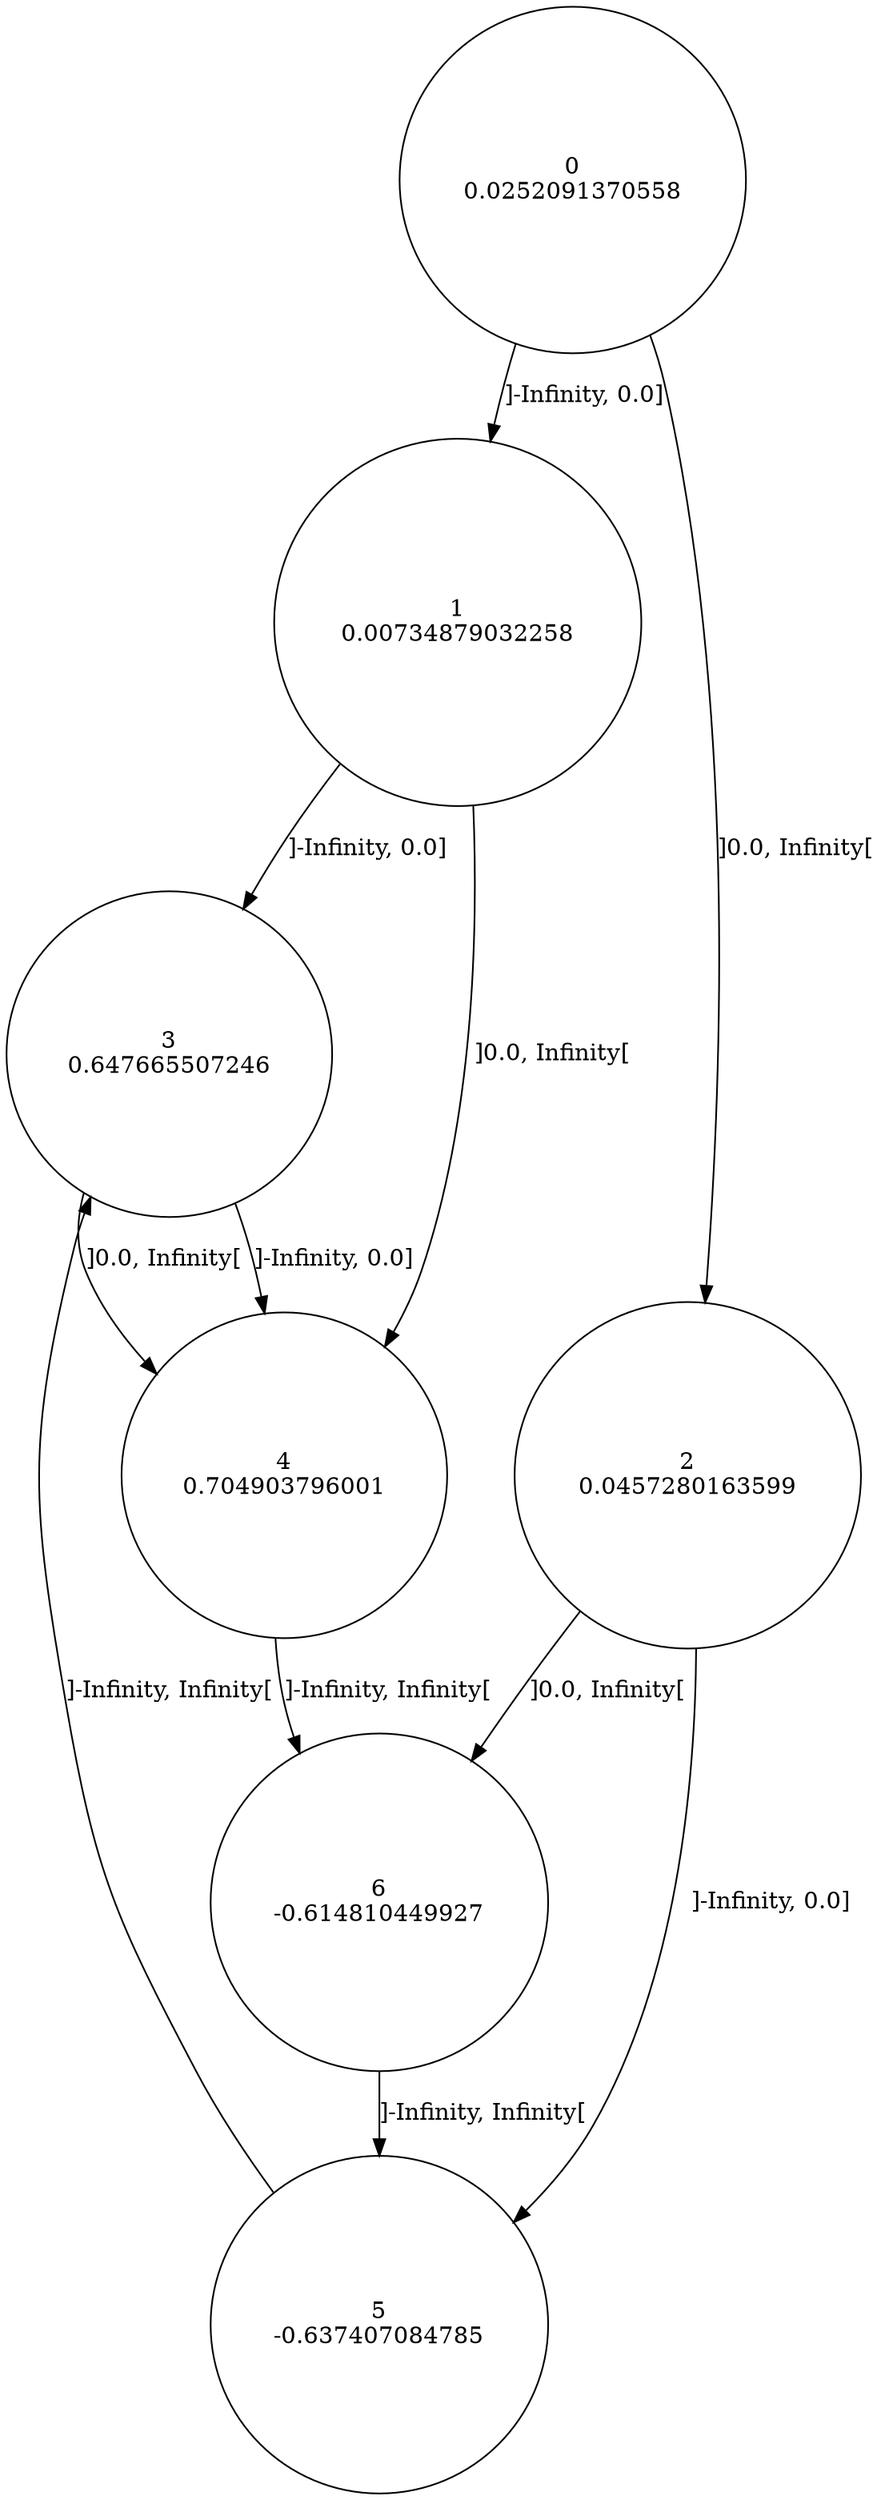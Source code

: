 digraph a {
0 [shape=circle, label="0\n0.0252091370558"];
	0 -> 1 [label="]-Infinity, 0.0]"];
	0 -> 2 [label="]0.0, Infinity["];
1 [shape=circle, label="1\n0.00734879032258"];
	1 -> 3 [label="]-Infinity, 0.0]"];
	1 -> 4 [label="]0.0, Infinity["];
2 [shape=circle, label="2\n0.0457280163599"];
	2 -> 5 [label="]-Infinity, 0.0]"];
	2 -> 6 [label="]0.0, Infinity["];
3 [shape=circle, label="3\n0.647665507246"];
	3 -> 4 [label="]-Infinity, 0.0]"];
	3 -> 4 [label="]0.0, Infinity["];
4 [shape=circle, label="4\n0.704903796001"];
	4 -> 6 [label="]-Infinity, Infinity["];
5 [shape=circle, label="5\n-0.637407084785"];
	5 -> 3 [label="]-Infinity, Infinity["];
6 [shape=circle, label="6\n-0.614810449927"];
	6 -> 5 [label="]-Infinity, Infinity["];
}